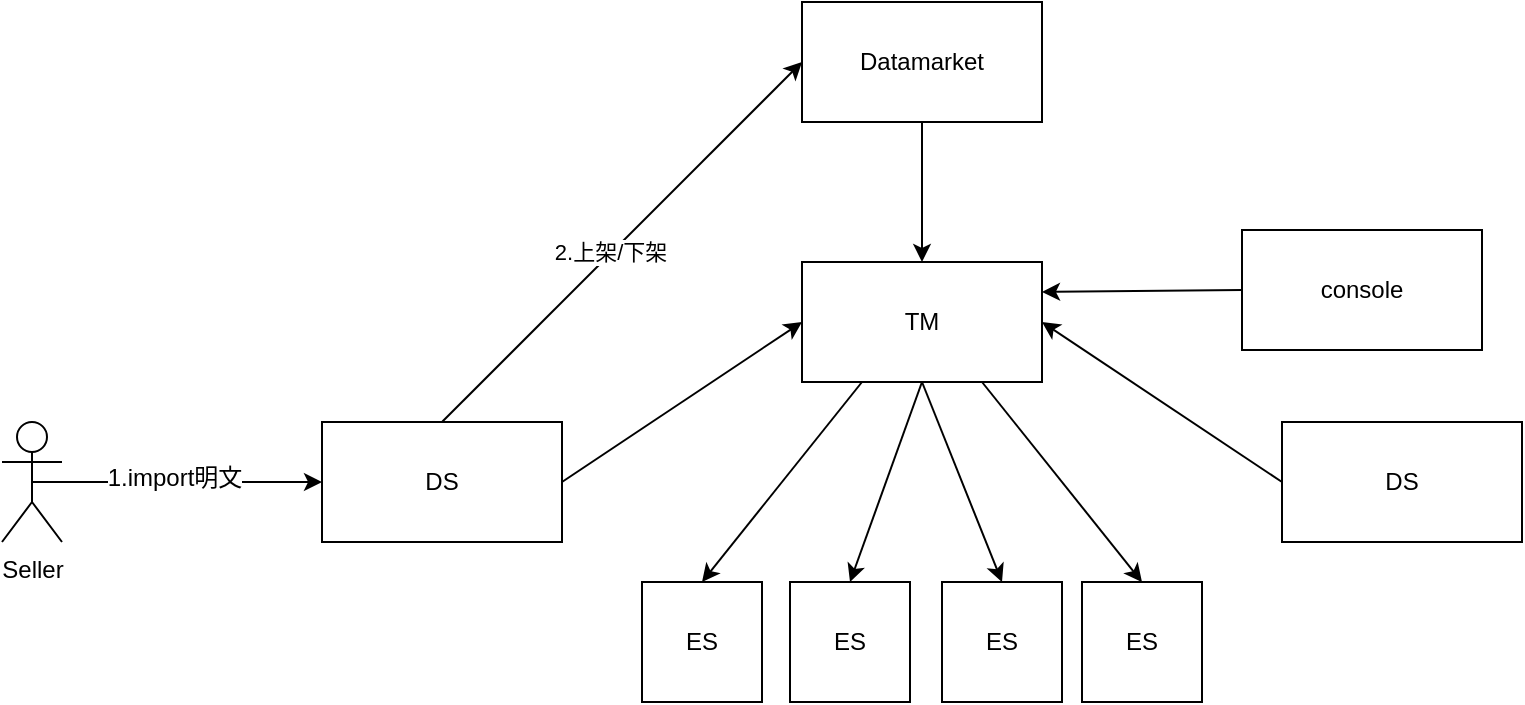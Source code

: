 <mxfile version="12.9.11" type="github">
  <diagram id="OBpz-HxGuRN2mtiWmTwj" name="Page-1">
    <mxGraphModel dx="2013" dy="715" grid="1" gridSize="10" guides="1" tooltips="1" connect="1" arrows="1" fold="1" page="1" pageScale="1" pageWidth="827" pageHeight="1169" math="0" shadow="0">
      <root>
        <mxCell id="0" />
        <mxCell id="1" parent="0" />
        <mxCell id="ubIFbfM6RXI0TAhfLppu-1" value="DS" style="rounded=0;whiteSpace=wrap;html=1;" parent="1" vertex="1">
          <mxGeometry x="120" y="320" width="120" height="60" as="geometry" />
        </mxCell>
        <mxCell id="ubIFbfM6RXI0TAhfLppu-2" value="TM" style="rounded=0;whiteSpace=wrap;html=1;" parent="1" vertex="1">
          <mxGeometry x="360" y="240" width="120" height="60" as="geometry" />
        </mxCell>
        <mxCell id="ubIFbfM6RXI0TAhfLppu-3" value="ES" style="rounded=0;whiteSpace=wrap;html=1;" parent="1" vertex="1">
          <mxGeometry x="280" y="400" width="60" height="60" as="geometry" />
        </mxCell>
        <mxCell id="ubIFbfM6RXI0TAhfLppu-4" value="ES" style="rounded=0;whiteSpace=wrap;html=1;" parent="1" vertex="1">
          <mxGeometry x="500" y="400" width="60" height="60" as="geometry" />
        </mxCell>
        <mxCell id="ubIFbfM6RXI0TAhfLppu-5" value="ES" style="rounded=0;whiteSpace=wrap;html=1;" parent="1" vertex="1">
          <mxGeometry x="354" y="400" width="60" height="60" as="geometry" />
        </mxCell>
        <mxCell id="ubIFbfM6RXI0TAhfLppu-6" value="ES" style="rounded=0;whiteSpace=wrap;html=1;" parent="1" vertex="1">
          <mxGeometry x="430" y="400" width="60" height="60" as="geometry" />
        </mxCell>
        <mxCell id="ubIFbfM6RXI0TAhfLppu-7" value="DS" style="rounded=0;whiteSpace=wrap;html=1;" parent="1" vertex="1">
          <mxGeometry x="600" y="320" width="120" height="60" as="geometry" />
        </mxCell>
        <mxCell id="ubIFbfM6RXI0TAhfLppu-8" value="console" style="rounded=0;whiteSpace=wrap;html=1;" parent="1" vertex="1">
          <mxGeometry x="580" y="224" width="120" height="60" as="geometry" />
        </mxCell>
        <mxCell id="ubIFbfM6RXI0TAhfLppu-9" value="Datamarket" style="rounded=0;whiteSpace=wrap;html=1;" parent="1" vertex="1">
          <mxGeometry x="360" y="110" width="120" height="60" as="geometry" />
        </mxCell>
        <mxCell id="ubIFbfM6RXI0TAhfLppu-10" value="" style="endArrow=classic;html=1;exitX=0.5;exitY=0;exitDx=0;exitDy=0;entryX=0;entryY=0.5;entryDx=0;entryDy=0;" parent="1" source="ubIFbfM6RXI0TAhfLppu-1" target="ubIFbfM6RXI0TAhfLppu-9" edge="1">
          <mxGeometry width="50" height="50" relative="1" as="geometry">
            <mxPoint x="360" y="310" as="sourcePoint" />
            <mxPoint x="410" y="260" as="targetPoint" />
          </mxGeometry>
        </mxCell>
        <mxCell id="ubIFbfM6RXI0TAhfLppu-14" value="2.上架/下架" style="edgeLabel;html=1;align=center;verticalAlign=middle;resizable=0;points=[];" parent="ubIFbfM6RXI0TAhfLppu-10" vertex="1" connectable="0">
          <mxGeometry x="-0.064" y="1" relative="1" as="geometry">
            <mxPoint as="offset" />
          </mxGeometry>
        </mxCell>
        <mxCell id="ubIFbfM6RXI0TAhfLppu-11" value="Seller" style="shape=umlActor;verticalLabelPosition=bottom;labelBackgroundColor=#ffffff;verticalAlign=top;html=1;outlineConnect=0;" parent="1" vertex="1">
          <mxGeometry x="-40" y="320" width="30" height="60" as="geometry" />
        </mxCell>
        <mxCell id="ubIFbfM6RXI0TAhfLppu-12" value="" style="endArrow=classic;html=1;exitX=0.5;exitY=0.5;exitDx=0;exitDy=0;exitPerimeter=0;entryX=0;entryY=0.5;entryDx=0;entryDy=0;" parent="1" source="ubIFbfM6RXI0TAhfLppu-11" target="ubIFbfM6RXI0TAhfLppu-1" edge="1">
          <mxGeometry width="50" height="50" relative="1" as="geometry">
            <mxPoint x="360" y="310" as="sourcePoint" />
            <mxPoint x="410" y="260" as="targetPoint" />
          </mxGeometry>
        </mxCell>
        <mxCell id="bOipAX9MrxPoQ8eAErwx-2" value="&lt;span style=&quot;font-size: 12px&quot;&gt;1.import明文&lt;/span&gt;" style="edgeLabel;html=1;align=center;verticalAlign=middle;resizable=0;points=[];" vertex="1" connectable="0" parent="ubIFbfM6RXI0TAhfLppu-12">
          <mxGeometry x="-0.021" y="2" relative="1" as="geometry">
            <mxPoint as="offset" />
          </mxGeometry>
        </mxCell>
        <mxCell id="ubIFbfM6RXI0TAhfLppu-15" value="" style="endArrow=classic;html=1;entryX=0.5;entryY=0;entryDx=0;entryDy=0;exitX=0.25;exitY=1;exitDx=0;exitDy=0;" parent="1" source="ubIFbfM6RXI0TAhfLppu-2" target="ubIFbfM6RXI0TAhfLppu-3" edge="1">
          <mxGeometry width="50" height="50" relative="1" as="geometry">
            <mxPoint x="360" y="300" as="sourcePoint" />
            <mxPoint x="410" y="250" as="targetPoint" />
          </mxGeometry>
        </mxCell>
        <mxCell id="ubIFbfM6RXI0TAhfLppu-16" value="" style="endArrow=classic;html=1;entryX=0.5;entryY=0;entryDx=0;entryDy=0;exitX=0.75;exitY=1;exitDx=0;exitDy=0;" parent="1" source="ubIFbfM6RXI0TAhfLppu-2" target="ubIFbfM6RXI0TAhfLppu-4" edge="1">
          <mxGeometry width="50" height="50" relative="1" as="geometry">
            <mxPoint x="360" y="300" as="sourcePoint" />
            <mxPoint x="410" y="250" as="targetPoint" />
          </mxGeometry>
        </mxCell>
        <mxCell id="ubIFbfM6RXI0TAhfLppu-17" value="" style="endArrow=classic;html=1;entryX=0.5;entryY=0;entryDx=0;entryDy=0;exitX=0.5;exitY=1;exitDx=0;exitDy=0;" parent="1" source="ubIFbfM6RXI0TAhfLppu-2" target="ubIFbfM6RXI0TAhfLppu-5" edge="1">
          <mxGeometry width="50" height="50" relative="1" as="geometry">
            <mxPoint x="360" y="300" as="sourcePoint" />
            <mxPoint x="410" y="250" as="targetPoint" />
          </mxGeometry>
        </mxCell>
        <mxCell id="ubIFbfM6RXI0TAhfLppu-18" value="" style="endArrow=classic;html=1;entryX=0.5;entryY=0;entryDx=0;entryDy=0;exitX=0.5;exitY=1;exitDx=0;exitDy=0;" parent="1" source="ubIFbfM6RXI0TAhfLppu-2" target="ubIFbfM6RXI0TAhfLppu-6" edge="1">
          <mxGeometry width="50" height="50" relative="1" as="geometry">
            <mxPoint x="360" y="300" as="sourcePoint" />
            <mxPoint x="410" y="250" as="targetPoint" />
          </mxGeometry>
        </mxCell>
        <mxCell id="ubIFbfM6RXI0TAhfLppu-19" value="" style="endArrow=classic;html=1;entryX=1;entryY=0.25;entryDx=0;entryDy=0;exitX=0;exitY=0.5;exitDx=0;exitDy=0;" parent="1" source="ubIFbfM6RXI0TAhfLppu-8" target="ubIFbfM6RXI0TAhfLppu-2" edge="1">
          <mxGeometry width="50" height="50" relative="1" as="geometry">
            <mxPoint x="360" y="300" as="sourcePoint" />
            <mxPoint x="410" y="250" as="targetPoint" />
          </mxGeometry>
        </mxCell>
        <mxCell id="ubIFbfM6RXI0TAhfLppu-20" value="" style="endArrow=classic;html=1;entryX=0.5;entryY=0;entryDx=0;entryDy=0;exitX=0.5;exitY=1;exitDx=0;exitDy=0;" parent="1" source="ubIFbfM6RXI0TAhfLppu-9" target="ubIFbfM6RXI0TAhfLppu-2" edge="1">
          <mxGeometry width="50" height="50" relative="1" as="geometry">
            <mxPoint x="360" y="300" as="sourcePoint" />
            <mxPoint x="410" y="250" as="targetPoint" />
          </mxGeometry>
        </mxCell>
        <mxCell id="ubIFbfM6RXI0TAhfLppu-21" value="" style="endArrow=classic;html=1;exitX=1;exitY=0.5;exitDx=0;exitDy=0;entryX=0;entryY=0.5;entryDx=0;entryDy=0;" parent="1" source="ubIFbfM6RXI0TAhfLppu-1" target="ubIFbfM6RXI0TAhfLppu-2" edge="1">
          <mxGeometry width="50" height="50" relative="1" as="geometry">
            <mxPoint x="360" y="300" as="sourcePoint" />
            <mxPoint x="410" y="250" as="targetPoint" />
          </mxGeometry>
        </mxCell>
        <mxCell id="ubIFbfM6RXI0TAhfLppu-22" value="" style="endArrow=classic;html=1;exitX=0;exitY=0.5;exitDx=0;exitDy=0;entryX=1;entryY=0.5;entryDx=0;entryDy=0;" parent="1" source="ubIFbfM6RXI0TAhfLppu-7" target="ubIFbfM6RXI0TAhfLppu-2" edge="1">
          <mxGeometry width="50" height="50" relative="1" as="geometry">
            <mxPoint x="360" y="300" as="sourcePoint" />
            <mxPoint x="410" y="250" as="targetPoint" />
          </mxGeometry>
        </mxCell>
      </root>
    </mxGraphModel>
  </diagram>
</mxfile>

